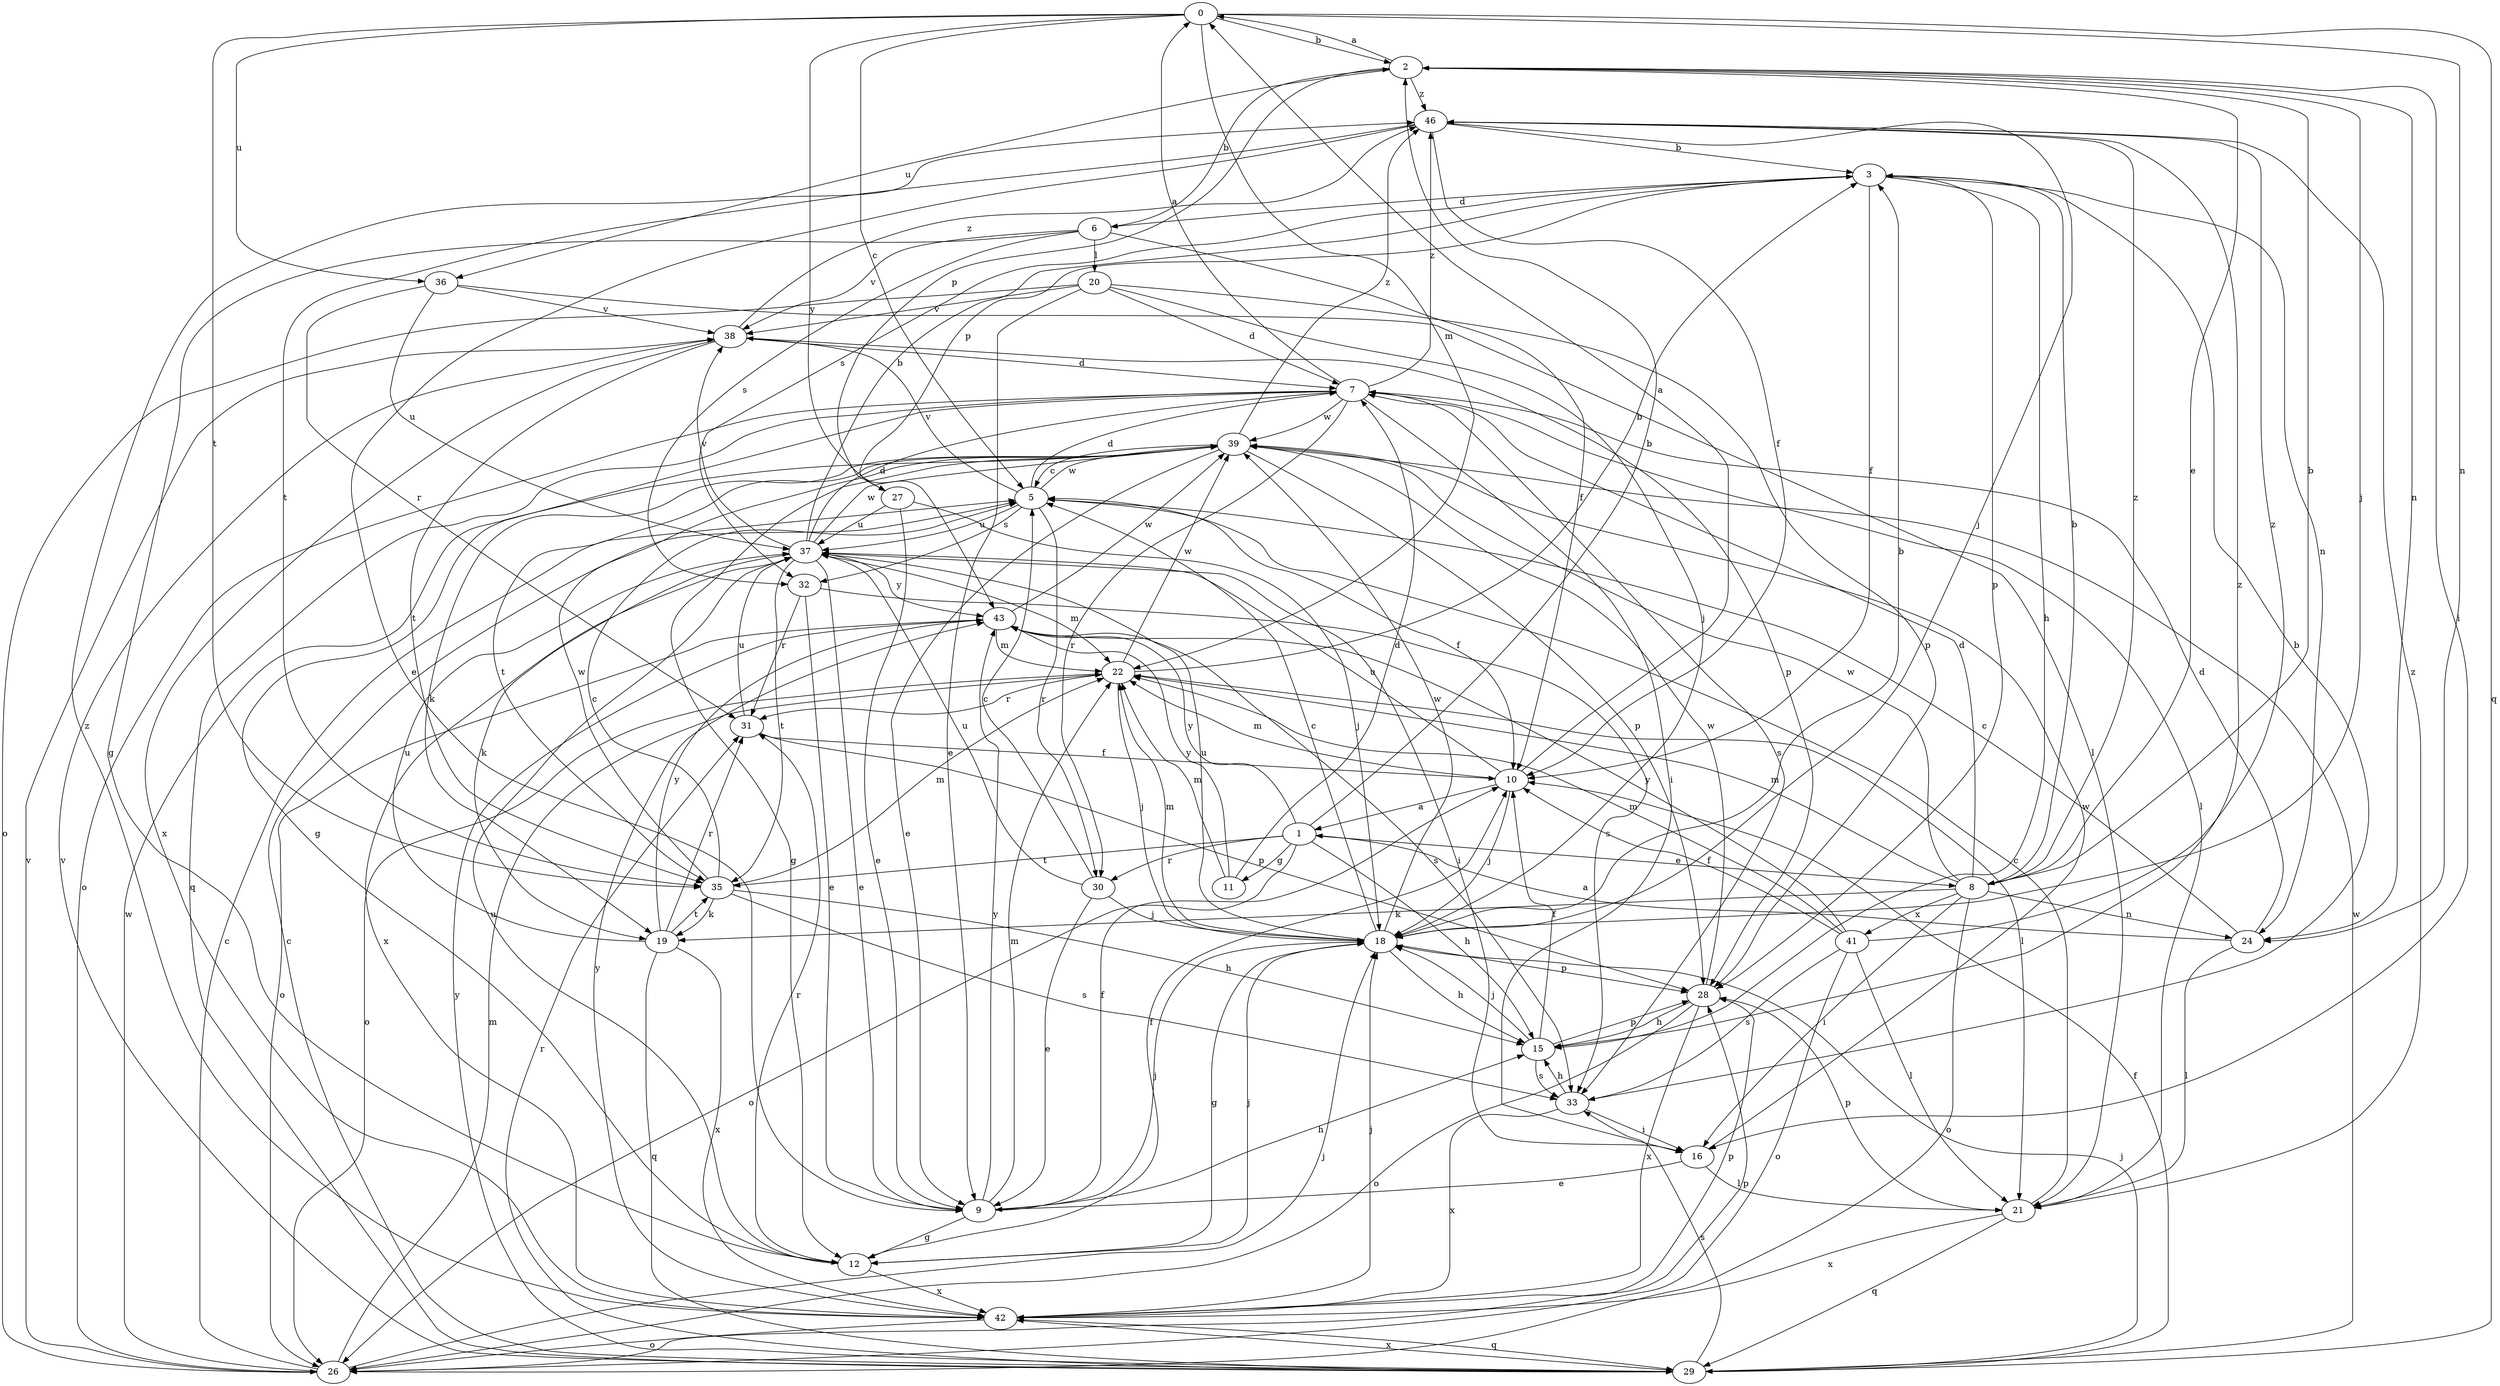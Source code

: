 strict digraph  {
0;
1;
2;
3;
5;
6;
7;
8;
9;
10;
11;
12;
15;
16;
18;
19;
20;
21;
22;
24;
26;
27;
28;
29;
30;
31;
32;
33;
35;
36;
37;
38;
39;
41;
42;
43;
46;
0 -> 2  [label=b];
0 -> 5  [label=c];
0 -> 22  [label=m];
0 -> 24  [label=n];
0 -> 29  [label=q];
0 -> 35  [label=t];
0 -> 36  [label=u];
0 -> 43  [label=y];
1 -> 2  [label=b];
1 -> 8  [label=e];
1 -> 11  [label=g];
1 -> 15  [label=h];
1 -> 26  [label=o];
1 -> 30  [label=r];
1 -> 35  [label=t];
1 -> 43  [label=y];
2 -> 0  [label=a];
2 -> 8  [label=e];
2 -> 16  [label=i];
2 -> 18  [label=j];
2 -> 24  [label=n];
2 -> 27  [label=p];
2 -> 36  [label=u];
2 -> 46  [label=z];
3 -> 6  [label=d];
3 -> 10  [label=f];
3 -> 15  [label=h];
3 -> 24  [label=n];
3 -> 27  [label=p];
3 -> 28  [label=p];
3 -> 32  [label=s];
5 -> 7  [label=d];
5 -> 10  [label=f];
5 -> 30  [label=r];
5 -> 32  [label=s];
5 -> 37  [label=u];
5 -> 38  [label=v];
5 -> 39  [label=w];
6 -> 2  [label=b];
6 -> 10  [label=f];
6 -> 12  [label=g];
6 -> 20  [label=l];
6 -> 32  [label=s];
6 -> 38  [label=v];
7 -> 0  [label=a];
7 -> 12  [label=g];
7 -> 16  [label=i];
7 -> 21  [label=l];
7 -> 26  [label=o];
7 -> 29  [label=q];
7 -> 30  [label=r];
7 -> 33  [label=s];
7 -> 39  [label=w];
7 -> 46  [label=z];
8 -> 2  [label=b];
8 -> 3  [label=b];
8 -> 7  [label=d];
8 -> 16  [label=i];
8 -> 19  [label=k];
8 -> 22  [label=m];
8 -> 24  [label=n];
8 -> 26  [label=o];
8 -> 39  [label=w];
8 -> 41  [label=x];
8 -> 46  [label=z];
9 -> 10  [label=f];
9 -> 12  [label=g];
9 -> 15  [label=h];
9 -> 18  [label=j];
9 -> 22  [label=m];
9 -> 43  [label=y];
10 -> 0  [label=a];
10 -> 1  [label=a];
10 -> 18  [label=j];
10 -> 22  [label=m];
10 -> 37  [label=u];
11 -> 7  [label=d];
11 -> 22  [label=m];
11 -> 43  [label=y];
12 -> 10  [label=f];
12 -> 18  [label=j];
12 -> 31  [label=r];
12 -> 37  [label=u];
12 -> 42  [label=x];
15 -> 10  [label=f];
15 -> 18  [label=j];
15 -> 28  [label=p];
15 -> 33  [label=s];
15 -> 46  [label=z];
16 -> 9  [label=e];
16 -> 21  [label=l];
16 -> 39  [label=w];
18 -> 3  [label=b];
18 -> 5  [label=c];
18 -> 12  [label=g];
18 -> 15  [label=h];
18 -> 22  [label=m];
18 -> 28  [label=p];
18 -> 37  [label=u];
18 -> 39  [label=w];
19 -> 29  [label=q];
19 -> 31  [label=r];
19 -> 35  [label=t];
19 -> 37  [label=u];
19 -> 42  [label=x];
19 -> 43  [label=y];
20 -> 7  [label=d];
20 -> 9  [label=e];
20 -> 18  [label=j];
20 -> 26  [label=o];
20 -> 28  [label=p];
20 -> 38  [label=v];
21 -> 5  [label=c];
21 -> 28  [label=p];
21 -> 29  [label=q];
21 -> 42  [label=x];
21 -> 46  [label=z];
22 -> 3  [label=b];
22 -> 18  [label=j];
22 -> 21  [label=l];
22 -> 26  [label=o];
22 -> 31  [label=r];
22 -> 39  [label=w];
24 -> 1  [label=a];
24 -> 5  [label=c];
24 -> 7  [label=d];
24 -> 21  [label=l];
26 -> 5  [label=c];
26 -> 18  [label=j];
26 -> 22  [label=m];
26 -> 28  [label=p];
26 -> 38  [label=v];
26 -> 39  [label=w];
27 -> 9  [label=e];
27 -> 18  [label=j];
27 -> 37  [label=u];
28 -> 15  [label=h];
28 -> 26  [label=o];
28 -> 39  [label=w];
28 -> 42  [label=x];
29 -> 5  [label=c];
29 -> 10  [label=f];
29 -> 18  [label=j];
29 -> 31  [label=r];
29 -> 33  [label=s];
29 -> 38  [label=v];
29 -> 39  [label=w];
29 -> 42  [label=x];
29 -> 43  [label=y];
30 -> 5  [label=c];
30 -> 9  [label=e];
30 -> 18  [label=j];
30 -> 37  [label=u];
31 -> 10  [label=f];
31 -> 28  [label=p];
31 -> 37  [label=u];
32 -> 9  [label=e];
32 -> 31  [label=r];
32 -> 33  [label=s];
33 -> 3  [label=b];
33 -> 15  [label=h];
33 -> 16  [label=i];
33 -> 42  [label=x];
35 -> 5  [label=c];
35 -> 15  [label=h];
35 -> 19  [label=k];
35 -> 22  [label=m];
35 -> 33  [label=s];
35 -> 39  [label=w];
36 -> 21  [label=l];
36 -> 31  [label=r];
36 -> 37  [label=u];
36 -> 38  [label=v];
37 -> 3  [label=b];
37 -> 7  [label=d];
37 -> 9  [label=e];
37 -> 16  [label=i];
37 -> 19  [label=k];
37 -> 22  [label=m];
37 -> 35  [label=t];
37 -> 38  [label=v];
37 -> 39  [label=w];
37 -> 42  [label=x];
37 -> 43  [label=y];
38 -> 7  [label=d];
38 -> 28  [label=p];
38 -> 35  [label=t];
38 -> 42  [label=x];
38 -> 46  [label=z];
39 -> 5  [label=c];
39 -> 9  [label=e];
39 -> 12  [label=g];
39 -> 19  [label=k];
39 -> 28  [label=p];
39 -> 35  [label=t];
39 -> 46  [label=z];
41 -> 10  [label=f];
41 -> 21  [label=l];
41 -> 22  [label=m];
41 -> 26  [label=o];
41 -> 33  [label=s];
41 -> 43  [label=y];
41 -> 46  [label=z];
42 -> 18  [label=j];
42 -> 26  [label=o];
42 -> 28  [label=p];
42 -> 29  [label=q];
42 -> 43  [label=y];
42 -> 46  [label=z];
43 -> 22  [label=m];
43 -> 26  [label=o];
43 -> 33  [label=s];
43 -> 39  [label=w];
46 -> 3  [label=b];
46 -> 9  [label=e];
46 -> 10  [label=f];
46 -> 18  [label=j];
46 -> 35  [label=t];
}
